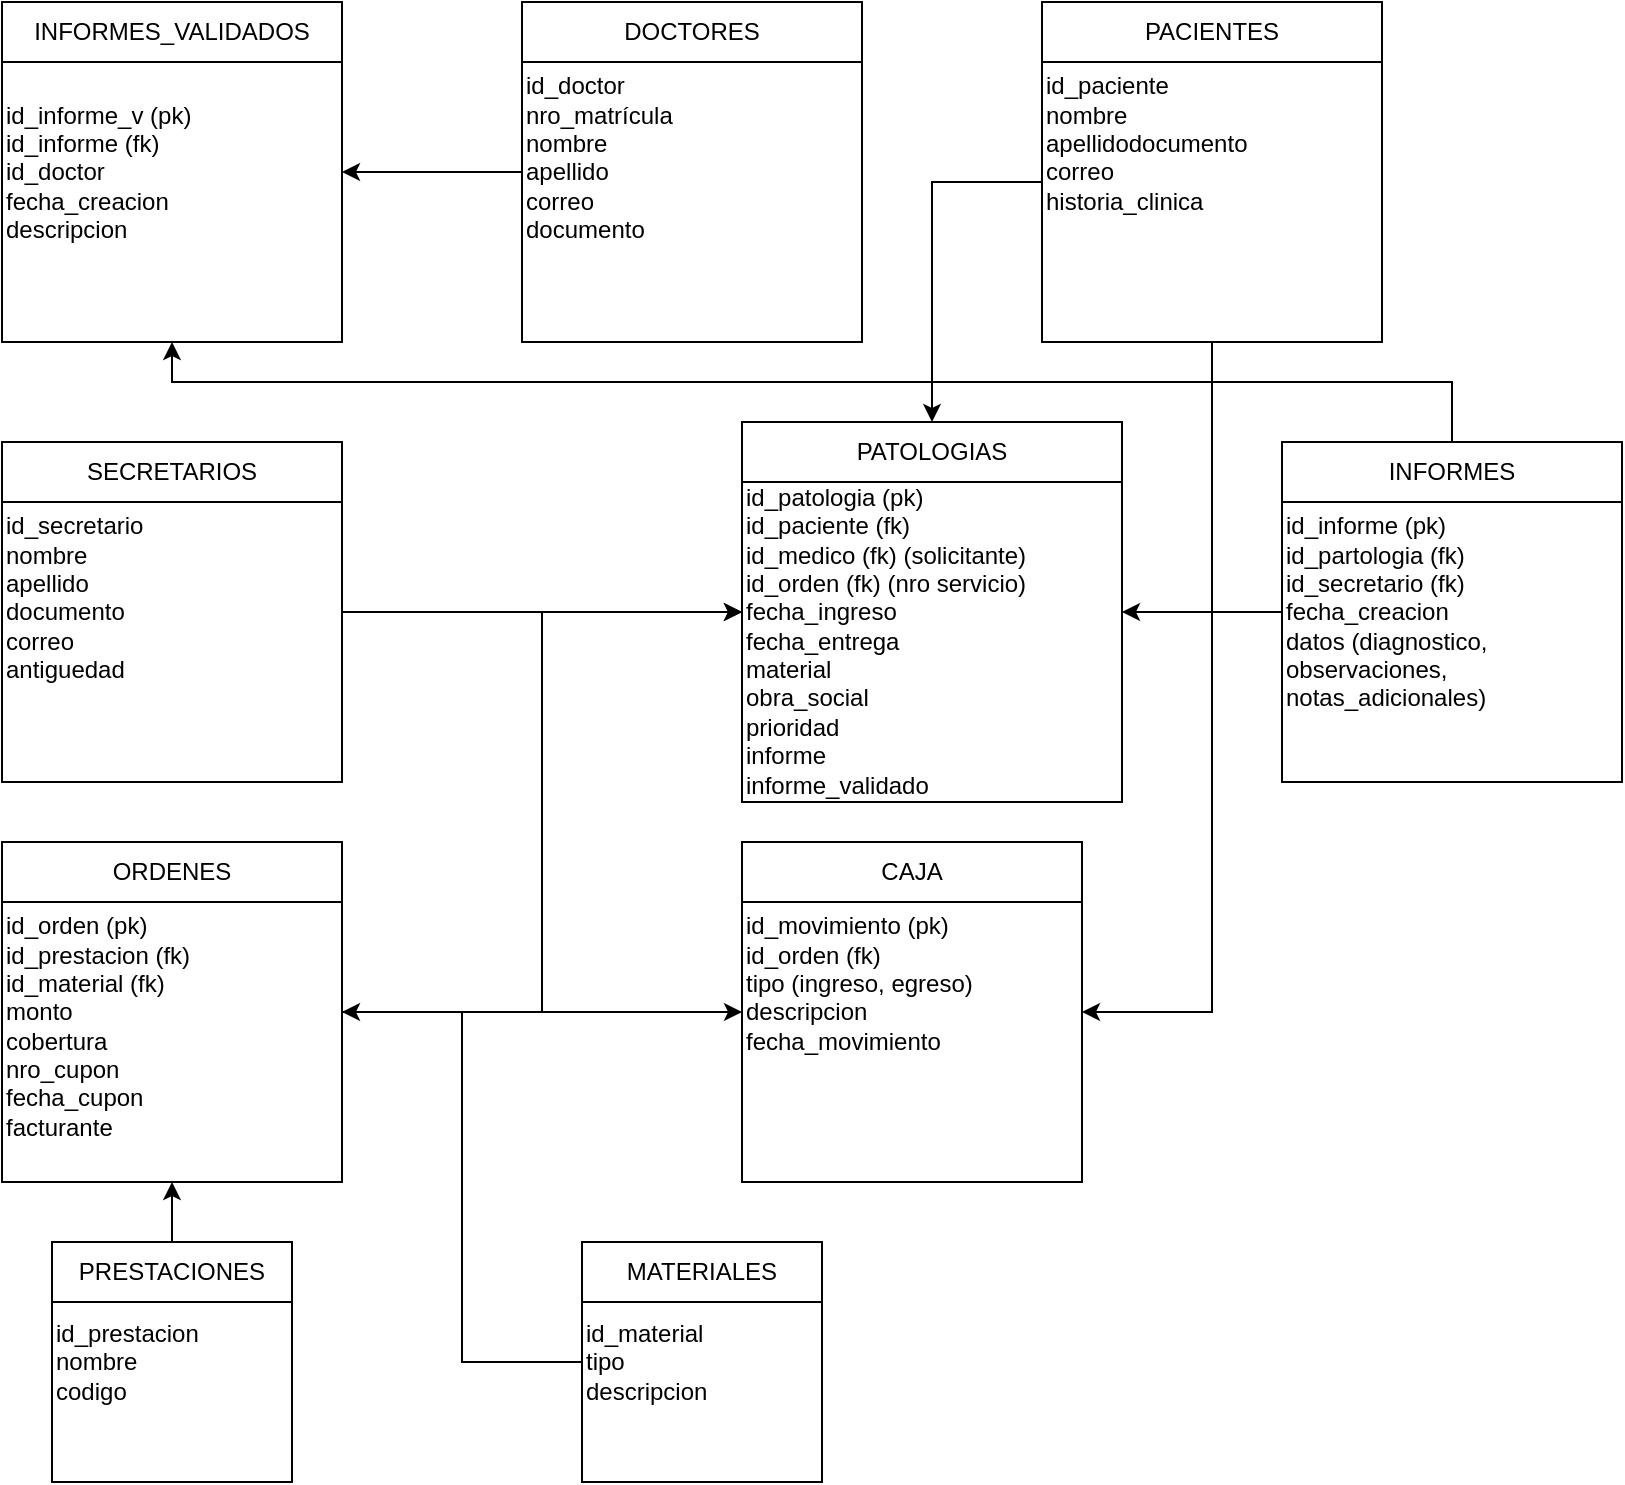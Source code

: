 <mxfile version="26.2.4">
  <diagram name="Page-1" id="f9woN919oMkSvHwLnTK2">
    <mxGraphModel dx="2495" dy="1851" grid="1" gridSize="10" guides="1" tooltips="1" connect="1" arrows="1" fold="1" page="1" pageScale="1" pageWidth="850" pageHeight="1100" math="0" shadow="0">
      <root>
        <mxCell id="0" />
        <mxCell id="1" parent="0" />
        <mxCell id="jzyrCezaXYslwBgBZA3t-1" value="&lt;div&gt;&lt;span style=&quot;background-color: transparent; color: light-dark(rgb(0, 0, 0), rgb(255, 255, 255));&quot;&gt;&lt;br&gt;&lt;/span&gt;&lt;/div&gt;&lt;div&gt;&lt;span style=&quot;background-color: transparent; color: light-dark(rgb(0, 0, 0), rgb(255, 255, 255));&quot;&gt;&lt;br&gt;&lt;/span&gt;&lt;/div&gt;&lt;div&gt;&lt;span style=&quot;background-color: transparent; color: light-dark(rgb(0, 0, 0), rgb(255, 255, 255));&quot;&gt;&lt;br&gt;&lt;/span&gt;&lt;/div&gt;&lt;div&gt;&lt;span style=&quot;background-color: transparent; color: light-dark(rgb(0, 0, 0), rgb(255, 255, 255));&quot;&gt;id_patologia (pk)&lt;/span&gt;&lt;/div&gt;&lt;div&gt;&lt;span style=&quot;background-color: transparent; color: light-dark(rgb(0, 0, 0), rgb(255, 255, 255));&quot;&gt;id_paciente (fk)&lt;/span&gt;&lt;/div&gt;&lt;div&gt;&lt;span style=&quot;background-color: transparent; color: light-dark(rgb(0, 0, 0), rgb(255, 255, 255));&quot;&gt;id_medico (fk) (solicitante)&lt;/span&gt;&lt;/div&gt;&lt;div&gt;&lt;span style=&quot;background-color: transparent; color: light-dark(rgb(0, 0, 0), rgb(255, 255, 255));&quot;&gt;id_orden (fk) (nro servicio)&lt;/span&gt;&lt;/div&gt;&lt;div&gt;&lt;span style=&quot;background-color: transparent; color: light-dark(rgb(0, 0, 0), rgb(255, 255, 255));&quot;&gt;fecha_ingreso&lt;/span&gt;&lt;/div&gt;&lt;div&gt;&lt;span style=&quot;background-color: transparent; color: light-dark(rgb(0, 0, 0), rgb(255, 255, 255));&quot;&gt;fecha_entrega&lt;/span&gt;&lt;/div&gt;&lt;div&gt;material&lt;/div&gt;&lt;div&gt;obra_social&lt;/div&gt;&lt;div&gt;prioridad&lt;/div&gt;&lt;div&gt;informe&lt;/div&gt;&lt;div&gt;informe_validado&lt;/div&gt;&lt;div&gt;&lt;br&gt;&lt;/div&gt;" style="whiteSpace=wrap;html=1;aspect=fixed;flipH=1;flipV=1;align=left;" parent="1" vertex="1">
          <mxGeometry x="300" width="190" height="190" as="geometry" />
        </mxCell>
        <mxCell id="jzyrCezaXYslwBgBZA3t-4" value="PATOLOGIAS" style="rounded=0;whiteSpace=wrap;html=1;" parent="1" vertex="1">
          <mxGeometry x="300" width="190" height="30" as="geometry" />
        </mxCell>
        <mxCell id="jzyrCezaXYslwBgBZA3t-5" value="&lt;div&gt;id_doctor&lt;/div&gt;nro_matrícula&lt;div&gt;nombre&lt;/div&gt;&lt;div&gt;apellido&lt;/div&gt;&lt;div&gt;correo&lt;/div&gt;&lt;div&gt;documento&lt;br&gt;&lt;div&gt;&lt;br&gt;&lt;/div&gt;&lt;/div&gt;" style="whiteSpace=wrap;html=1;aspect=fixed;flipH=1;flipV=1;align=left;" parent="1" vertex="1">
          <mxGeometry x="190" y="-210" width="170" height="170" as="geometry" />
        </mxCell>
        <mxCell id="uYpV2VOFGErfWM8a4zOd-9" value="" style="edgeStyle=orthogonalEdgeStyle;rounded=0;orthogonalLoop=1;jettySize=auto;html=1;exitX=0;exitY=0.5;exitDx=0;exitDy=0;" parent="1" source="jzyrCezaXYslwBgBZA3t-5" target="uYpV2VOFGErfWM8a4zOd-3" edge="1">
          <mxGeometry relative="1" as="geometry" />
        </mxCell>
        <mxCell id="jzyrCezaXYslwBgBZA3t-6" value="DOCTORES" style="rounded=0;whiteSpace=wrap;html=1;" parent="1" vertex="1">
          <mxGeometry x="190" y="-210" width="170" height="30" as="geometry" />
        </mxCell>
        <mxCell id="nVbOeIYVw6N5CsfIQIgf-7" style="edgeStyle=orthogonalEdgeStyle;rounded=0;orthogonalLoop=1;jettySize=auto;html=1;entryX=0;entryY=0.5;entryDx=0;entryDy=0;" edge="1" parent="1" source="jzyrCezaXYslwBgBZA3t-7" target="nVbOeIYVw6N5CsfIQIgf-3">
          <mxGeometry relative="1" as="geometry" />
        </mxCell>
        <mxCell id="jzyrCezaXYslwBgBZA3t-7" value="&lt;div&gt;&lt;div&gt;id_secretario&lt;/div&gt;&lt;/div&gt;&lt;div&gt;nombre&lt;/div&gt;&lt;div&gt;apellido&lt;/div&gt;&lt;div&gt;documento&lt;/div&gt;&lt;div&gt;correo&lt;/div&gt;&lt;div&gt;antiguedad&lt;/div&gt;&lt;div&gt;&lt;br&gt;&lt;/div&gt;" style="whiteSpace=wrap;html=1;aspect=fixed;flipH=1;flipV=1;align=left;" parent="1" vertex="1">
          <mxGeometry x="-70" y="10" width="170" height="170" as="geometry" />
        </mxCell>
        <mxCell id="uYpV2VOFGErfWM8a4zOd-6" value="" style="edgeStyle=orthogonalEdgeStyle;rounded=0;orthogonalLoop=1;jettySize=auto;html=1;" parent="1" source="jzyrCezaXYslwBgBZA3t-7" target="jzyrCezaXYslwBgBZA3t-1" edge="1">
          <mxGeometry relative="1" as="geometry" />
        </mxCell>
        <mxCell id="jzyrCezaXYslwBgBZA3t-8" value="SECRETARIOS" style="rounded=0;whiteSpace=wrap;html=1;" parent="1" vertex="1">
          <mxGeometry x="-70" y="10" width="170" height="30" as="geometry" />
        </mxCell>
        <mxCell id="nVbOeIYVw6N5CsfIQIgf-22" value="" style="edgeStyle=orthogonalEdgeStyle;rounded=0;orthogonalLoop=1;jettySize=auto;html=1;entryX=0.5;entryY=0;entryDx=0;entryDy=0;" edge="1" parent="1" source="jzyrCezaXYslwBgBZA3t-9" target="jzyrCezaXYslwBgBZA3t-1">
          <mxGeometry relative="1" as="geometry">
            <Array as="points">
              <mxPoint x="395" y="-120" />
            </Array>
          </mxGeometry>
        </mxCell>
        <mxCell id="jzyrCezaXYslwBgBZA3t-9" value="&lt;div&gt;id_paciente&lt;/div&gt;&lt;div&gt;nombre&lt;/div&gt;&lt;div&gt;apellidodocumento&lt;/div&gt;&lt;div&gt;correo&lt;/div&gt;&lt;div&gt;historia_clinica&lt;/div&gt;&lt;div&gt;&lt;br&gt;&lt;div&gt;&lt;br&gt;&lt;/div&gt;&lt;/div&gt;" style="whiteSpace=wrap;html=1;aspect=fixed;flipH=1;flipV=1;align=left;" parent="1" vertex="1">
          <mxGeometry x="450" y="-210" width="170" height="170" as="geometry" />
        </mxCell>
        <mxCell id="nVbOeIYVw6N5CsfIQIgf-5" style="edgeStyle=orthogonalEdgeStyle;rounded=0;orthogonalLoop=1;jettySize=auto;html=1;entryX=1;entryY=0.5;entryDx=0;entryDy=0;exitX=0.5;exitY=1;exitDx=0;exitDy=0;" edge="1" parent="1" source="jzyrCezaXYslwBgBZA3t-9" target="nVbOeIYVw6N5CsfIQIgf-3">
          <mxGeometry relative="1" as="geometry" />
        </mxCell>
        <mxCell id="jzyrCezaXYslwBgBZA3t-10" value="PACIENTES" style="rounded=0;whiteSpace=wrap;html=1;" parent="1" vertex="1">
          <mxGeometry x="450" y="-210" width="170" height="30" as="geometry" />
        </mxCell>
        <mxCell id="uYpV2VOFGErfWM8a4zOd-7" value="" style="edgeStyle=orthogonalEdgeStyle;rounded=0;orthogonalLoop=1;jettySize=auto;html=1;" parent="1" source="uYpV2VOFGErfWM8a4zOd-1" target="jzyrCezaXYslwBgBZA3t-1" edge="1">
          <mxGeometry relative="1" as="geometry" />
        </mxCell>
        <mxCell id="uYpV2VOFGErfWM8a4zOd-1" value="&lt;div&gt;&lt;span style=&quot;background-color: transparent; color: light-dark(rgb(0, 0, 0), rgb(255, 255, 255));&quot;&gt;id_informe (pk)&lt;/span&gt;&lt;/div&gt;&lt;div&gt;&lt;span style=&quot;background-color: transparent; color: light-dark(rgb(0, 0, 0), rgb(255, 255, 255));&quot;&gt;id_partologia (fk)&lt;/span&gt;&lt;/div&gt;&lt;div&gt;&lt;span style=&quot;background-color: transparent; color: light-dark(rgb(0, 0, 0), rgb(255, 255, 255));&quot;&gt;id_secretario (fk)&lt;/span&gt;&lt;/div&gt;&lt;div&gt;&lt;span style=&quot;background-color: transparent; color: light-dark(rgb(0, 0, 0), rgb(255, 255, 255));&quot;&gt;fecha_creacion&lt;/span&gt;&lt;/div&gt;&lt;div&gt;datos (diagnostico, observaciones, notas_adicionales)&lt;/div&gt;" style="whiteSpace=wrap;html=1;aspect=fixed;flipH=1;flipV=1;align=left;" parent="1" vertex="1">
          <mxGeometry x="570" y="10" width="170" height="170" as="geometry" />
        </mxCell>
        <mxCell id="nVbOeIYVw6N5CsfIQIgf-21" style="edgeStyle=orthogonalEdgeStyle;rounded=0;orthogonalLoop=1;jettySize=auto;html=1;entryX=0.5;entryY=1;entryDx=0;entryDy=0;" edge="1" parent="1" source="uYpV2VOFGErfWM8a4zOd-2" target="uYpV2VOFGErfWM8a4zOd-3">
          <mxGeometry relative="1" as="geometry">
            <Array as="points">
              <mxPoint x="655" y="-20" />
              <mxPoint x="15" y="-20" />
            </Array>
          </mxGeometry>
        </mxCell>
        <mxCell id="uYpV2VOFGErfWM8a4zOd-2" value="INFORMES" style="rounded=0;whiteSpace=wrap;html=1;" parent="1" vertex="1">
          <mxGeometry x="570" y="10" width="170" height="30" as="geometry" />
        </mxCell>
        <mxCell id="uYpV2VOFGErfWM8a4zOd-3" value="&lt;div&gt;&lt;span style=&quot;background-color: transparent; color: light-dark(rgb(0, 0, 0), rgb(255, 255, 255));&quot;&gt;id_informe_v (pk)&lt;/span&gt;&lt;/div&gt;&lt;div&gt;&lt;span style=&quot;background-color: transparent; color: light-dark(rgb(0, 0, 0), rgb(255, 255, 255));&quot;&gt;id_informe (fk)&lt;/span&gt;&lt;/div&gt;&lt;div&gt;id_doctor&lt;/div&gt;&lt;div&gt;&lt;span style=&quot;background-color: transparent; color: light-dark(rgb(0, 0, 0), rgb(255, 255, 255));&quot;&gt;fecha_creacion&lt;/span&gt;&lt;/div&gt;&lt;div&gt;descripcion&lt;/div&gt;" style="whiteSpace=wrap;html=1;aspect=fixed;flipH=1;flipV=1;align=left;" parent="1" vertex="1">
          <mxGeometry x="-70" y="-210" width="170" height="170" as="geometry" />
        </mxCell>
        <mxCell id="uYpV2VOFGErfWM8a4zOd-4" value="INFORMES_VALIDADOS" style="rounded=0;whiteSpace=wrap;html=1;" parent="1" vertex="1">
          <mxGeometry x="-70" y="-210" width="170" height="30" as="geometry" />
        </mxCell>
        <mxCell id="nVbOeIYVw6N5CsfIQIgf-3" value="&lt;div&gt;id_movimiento (pk)&lt;/div&gt;&lt;div&gt;id_orden (fk)&lt;/div&gt;&lt;div&gt;tipo (ingreso, egreso)&lt;/div&gt;&lt;div&gt;descripcion&lt;/div&gt;&lt;div&gt;fecha_movimiento&lt;/div&gt;&lt;div&gt;&lt;br&gt;&lt;div&gt;&lt;br&gt;&lt;/div&gt;&lt;/div&gt;" style="whiteSpace=wrap;html=1;aspect=fixed;flipH=1;flipV=1;align=left;" vertex="1" parent="1">
          <mxGeometry x="300" y="210" width="170" height="170" as="geometry" />
        </mxCell>
        <mxCell id="nVbOeIYVw6N5CsfIQIgf-4" value="CAJA" style="rounded=0;whiteSpace=wrap;html=1;" vertex="1" parent="1">
          <mxGeometry x="300" y="210" width="170" height="30" as="geometry" />
        </mxCell>
        <mxCell id="nVbOeIYVw6N5CsfIQIgf-10" style="edgeStyle=orthogonalEdgeStyle;rounded=0;orthogonalLoop=1;jettySize=auto;html=1;entryX=0;entryY=0.5;entryDx=0;entryDy=0;" edge="1" parent="1" source="nVbOeIYVw6N5CsfIQIgf-8" target="jzyrCezaXYslwBgBZA3t-1">
          <mxGeometry relative="1" as="geometry" />
        </mxCell>
        <mxCell id="nVbOeIYVw6N5CsfIQIgf-8" value="&lt;div&gt;&lt;div&gt;&lt;br&gt;&lt;/div&gt;&lt;div&gt;id_orden (pk)&lt;/div&gt;&lt;/div&gt;&lt;div&gt;id_prestacion (fk)&lt;/div&gt;&lt;div&gt;id_material (fk)&lt;/div&gt;&lt;div&gt;monto&lt;/div&gt;&lt;div&gt;cobertura&lt;/div&gt;&lt;div&gt;nro_cupon&lt;/div&gt;&lt;div&gt;fecha_cupon&lt;/div&gt;&lt;div&gt;facturante&lt;/div&gt;" style="whiteSpace=wrap;html=1;aspect=fixed;flipH=1;flipV=1;align=left;" vertex="1" parent="1">
          <mxGeometry x="-70" y="210" width="170" height="170" as="geometry" />
        </mxCell>
        <mxCell id="nVbOeIYVw6N5CsfIQIgf-9" value="ORDENES" style="rounded=0;whiteSpace=wrap;html=1;" vertex="1" parent="1">
          <mxGeometry x="-70" y="210" width="170" height="30" as="geometry" />
        </mxCell>
        <mxCell id="nVbOeIYVw6N5CsfIQIgf-17" value="" style="edgeStyle=orthogonalEdgeStyle;rounded=0;orthogonalLoop=1;jettySize=auto;html=1;" edge="1" parent="1" source="nVbOeIYVw6N5CsfIQIgf-13" target="nVbOeIYVw6N5CsfIQIgf-8">
          <mxGeometry relative="1" as="geometry" />
        </mxCell>
        <mxCell id="nVbOeIYVw6N5CsfIQIgf-13" value="id_prestacion&lt;div&gt;nombre&lt;/div&gt;&lt;div&gt;codigo&lt;/div&gt;" style="whiteSpace=wrap;html=1;aspect=fixed;flipH=1;flipV=1;align=left;" vertex="1" parent="1">
          <mxGeometry x="-45" y="410" width="120" height="120" as="geometry" />
        </mxCell>
        <mxCell id="nVbOeIYVw6N5CsfIQIgf-14" value="PRESTACIONES" style="rounded=0;whiteSpace=wrap;html=1;" vertex="1" parent="1">
          <mxGeometry x="-45" y="410" width="120" height="30" as="geometry" />
        </mxCell>
        <mxCell id="nVbOeIYVw6N5CsfIQIgf-20" value="" style="edgeStyle=orthogonalEdgeStyle;rounded=0;orthogonalLoop=1;jettySize=auto;html=1;entryX=1;entryY=0.5;entryDx=0;entryDy=0;" edge="1" parent="1" source="nVbOeIYVw6N5CsfIQIgf-18" target="nVbOeIYVw6N5CsfIQIgf-8">
          <mxGeometry relative="1" as="geometry" />
        </mxCell>
        <mxCell id="nVbOeIYVw6N5CsfIQIgf-18" value="id_material&lt;div&gt;tipo&lt;/div&gt;&lt;div&gt;descripcion&lt;/div&gt;" style="whiteSpace=wrap;html=1;aspect=fixed;flipH=1;flipV=1;align=left;" vertex="1" parent="1">
          <mxGeometry x="220" y="410" width="120" height="120" as="geometry" />
        </mxCell>
        <mxCell id="nVbOeIYVw6N5CsfIQIgf-19" value="MATERIALES" style="rounded=0;whiteSpace=wrap;html=1;" vertex="1" parent="1">
          <mxGeometry x="220" y="410" width="120" height="30" as="geometry" />
        </mxCell>
      </root>
    </mxGraphModel>
  </diagram>
</mxfile>
